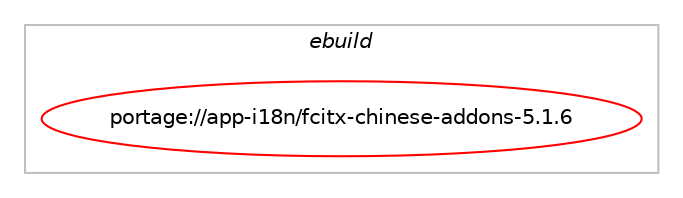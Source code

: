 digraph prolog {

# *************
# Graph options
# *************

newrank=true;
concentrate=true;
compound=true;
graph [rankdir=LR,fontname=Helvetica,fontsize=10,ranksep=1.5];#, ranksep=2.5, nodesep=0.2];
edge  [arrowhead=vee];
node  [fontname=Helvetica,fontsize=10];

# **********
# The ebuild
# **********

subgraph cluster_leftcol {
color=gray;
label=<<i>ebuild</i>>;
id [label="portage://app-i18n/fcitx-chinese-addons-5.1.6", color=red, width=4, href="../app-i18n/fcitx-chinese-addons-5.1.6.svg"];
}

# ****************
# The dependencies
# ****************

subgraph cluster_midcol {
color=gray;
label=<<i>dependencies</i>>;
subgraph cluster_compile {
fillcolor="#eeeeee";
style=filled;
label=<<i>compile</i>>;
# *** BEGIN UNKNOWN DEPENDENCY TYPE (TODO) ***
# id -> equal(use_conditional_group(positive,cloudpinyin,portage://app-i18n/fcitx-chinese-addons-5.1.6,[package_dependency(portage://app-i18n/fcitx-chinese-addons-5.1.6,install,no,net-misc,curl,none,[,,],[],[])]))
# *** END UNKNOWN DEPENDENCY TYPE (TODO) ***

# *** BEGIN UNKNOWN DEPENDENCY TYPE (TODO) ***
# id -> equal(use_conditional_group(positive,gui,portage://app-i18n/fcitx-chinese-addons-5.1.6,[use_conditional_group(positive,qt5,portage://app-i18n/fcitx-chinese-addons-5.1.6,[package_dependency(portage://app-i18n/fcitx-chinese-addons-5.1.6,install,no,dev-qt,qtconcurrent,none,[,,],[slot(5)],[]),package_dependency(portage://app-i18n/fcitx-chinese-addons-5.1.6,install,no,app-i18n,fcitx-qt,none,[,,],[slot(5)],[use(enable(qt5),none),use(disable(onlyplugin),none)]),use_conditional_group(positive,webengine,portage://app-i18n/fcitx-chinese-addons-5.1.6,[package_dependency(portage://app-i18n/fcitx-chinese-addons-5.1.6,install,no,dev-qt,qtwebengine,none,[,,],[slot(5)],[use(enable(widgets),none)])])]),use_conditional_group(positive,qt6,portage://app-i18n/fcitx-chinese-addons-5.1.6,[package_dependency(portage://app-i18n/fcitx-chinese-addons-5.1.6,install,no,dev-qt,qtbase,none,[,,],[slot(6)],[use(enable(concurrent),none)]),package_dependency(portage://app-i18n/fcitx-chinese-addons-5.1.6,install,no,app-i18n,fcitx-qt,none,[,,],[slot(5)],[use(enable(qt6),none),use(disable(onlyplugin),none)]),use_conditional_group(positive,webengine,portage://app-i18n/fcitx-chinese-addons-5.1.6,[package_dependency(portage://app-i18n/fcitx-chinese-addons-5.1.6,install,no,dev-qt,qtwebengine,none,[,,],[slot(6)],[use(enable(widgets),none)])])])]))
# *** END UNKNOWN DEPENDENCY TYPE (TODO) ***

# *** BEGIN UNKNOWN DEPENDENCY TYPE (TODO) ***
# id -> equal(use_conditional_group(positive,lua,portage://app-i18n/fcitx-chinese-addons-5.1.6,[package_dependency(portage://app-i18n/fcitx-chinese-addons-5.1.6,install,no,app-i18n,fcitx-lua,none,[,,],[slot(5)],[])]))
# *** END UNKNOWN DEPENDENCY TYPE (TODO) ***

# *** BEGIN UNKNOWN DEPENDENCY TYPE (TODO) ***
# id -> equal(use_conditional_group(positive,opencc,portage://app-i18n/fcitx-chinese-addons-5.1.6,[package_dependency(portage://app-i18n/fcitx-chinese-addons-5.1.6,install,no,app-i18n,opencc,none,[,,],any_same_slot,[])]))
# *** END UNKNOWN DEPENDENCY TYPE (TODO) ***

# *** BEGIN UNKNOWN DEPENDENCY TYPE (TODO) ***
# id -> equal(package_dependency(portage://app-i18n/fcitx-chinese-addons-5.1.6,install,no,app-i18n,fcitx,greaterequal,[5.1.9,,,5.1.9],[slot(5)],[]))
# *** END UNKNOWN DEPENDENCY TYPE (TODO) ***

# *** BEGIN UNKNOWN DEPENDENCY TYPE (TODO) ***
# id -> equal(package_dependency(portage://app-i18n/fcitx-chinese-addons-5.1.6,install,no,app-i18n,libime,greaterequal,[1.1.7,,,1.1.7],[slot(5)],[use(optenable(data),none)]))
# *** END UNKNOWN DEPENDENCY TYPE (TODO) ***

# *** BEGIN UNKNOWN DEPENDENCY TYPE (TODO) ***
# id -> equal(package_dependency(portage://app-i18n/fcitx-chinese-addons-5.1.6,install,no,dev-libs,boost,greaterequal,[1.61,,,1.61],any_same_slot,[]))
# *** END UNKNOWN DEPENDENCY TYPE (TODO) ***

}
subgraph cluster_compileandrun {
fillcolor="#eeeeee";
style=filled;
label=<<i>compile and run</i>>;
}
subgraph cluster_run {
fillcolor="#eeeeee";
style=filled;
label=<<i>run</i>>;
# *** BEGIN UNKNOWN DEPENDENCY TYPE (TODO) ***
# id -> equal(use_conditional_group(positive,cloudpinyin,portage://app-i18n/fcitx-chinese-addons-5.1.6,[package_dependency(portage://app-i18n/fcitx-chinese-addons-5.1.6,run,no,net-misc,curl,none,[,,],[],[])]))
# *** END UNKNOWN DEPENDENCY TYPE (TODO) ***

# *** BEGIN UNKNOWN DEPENDENCY TYPE (TODO) ***
# id -> equal(use_conditional_group(positive,gui,portage://app-i18n/fcitx-chinese-addons-5.1.6,[use_conditional_group(positive,qt5,portage://app-i18n/fcitx-chinese-addons-5.1.6,[package_dependency(portage://app-i18n/fcitx-chinese-addons-5.1.6,run,no,dev-qt,qtconcurrent,none,[,,],[slot(5)],[]),package_dependency(portage://app-i18n/fcitx-chinese-addons-5.1.6,run,no,app-i18n,fcitx-qt,none,[,,],[slot(5)],[use(enable(qt5),none),use(disable(onlyplugin),none)]),use_conditional_group(positive,webengine,portage://app-i18n/fcitx-chinese-addons-5.1.6,[package_dependency(portage://app-i18n/fcitx-chinese-addons-5.1.6,run,no,dev-qt,qtwebengine,none,[,,],[slot(5)],[use(enable(widgets),none)])])]),use_conditional_group(positive,qt6,portage://app-i18n/fcitx-chinese-addons-5.1.6,[package_dependency(portage://app-i18n/fcitx-chinese-addons-5.1.6,run,no,dev-qt,qtbase,none,[,,],[slot(6)],[use(enable(concurrent),none)]),package_dependency(portage://app-i18n/fcitx-chinese-addons-5.1.6,run,no,app-i18n,fcitx-qt,none,[,,],[slot(5)],[use(enable(qt6),none),use(disable(onlyplugin),none)]),use_conditional_group(positive,webengine,portage://app-i18n/fcitx-chinese-addons-5.1.6,[package_dependency(portage://app-i18n/fcitx-chinese-addons-5.1.6,run,no,dev-qt,qtwebengine,none,[,,],[slot(6)],[use(enable(widgets),none)])])])]))
# *** END UNKNOWN DEPENDENCY TYPE (TODO) ***

# *** BEGIN UNKNOWN DEPENDENCY TYPE (TODO) ***
# id -> equal(use_conditional_group(positive,lua,portage://app-i18n/fcitx-chinese-addons-5.1.6,[package_dependency(portage://app-i18n/fcitx-chinese-addons-5.1.6,run,no,app-i18n,fcitx-lua,none,[,,],[slot(5)],[])]))
# *** END UNKNOWN DEPENDENCY TYPE (TODO) ***

# *** BEGIN UNKNOWN DEPENDENCY TYPE (TODO) ***
# id -> equal(use_conditional_group(positive,opencc,portage://app-i18n/fcitx-chinese-addons-5.1.6,[package_dependency(portage://app-i18n/fcitx-chinese-addons-5.1.6,run,no,app-i18n,opencc,none,[,,],any_same_slot,[])]))
# *** END UNKNOWN DEPENDENCY TYPE (TODO) ***

# *** BEGIN UNKNOWN DEPENDENCY TYPE (TODO) ***
# id -> equal(package_dependency(portage://app-i18n/fcitx-chinese-addons-5.1.6,run,no,app-i18n,fcitx,greaterequal,[5.1.9,,,5.1.9],[slot(5)],[]))
# *** END UNKNOWN DEPENDENCY TYPE (TODO) ***

# *** BEGIN UNKNOWN DEPENDENCY TYPE (TODO) ***
# id -> equal(package_dependency(portage://app-i18n/fcitx-chinese-addons-5.1.6,run,no,app-i18n,libime,greaterequal,[1.1.7,,,1.1.7],[slot(5)],[use(optenable(data),none)]))
# *** END UNKNOWN DEPENDENCY TYPE (TODO) ***

# *** BEGIN UNKNOWN DEPENDENCY TYPE (TODO) ***
# id -> equal(package_dependency(portage://app-i18n/fcitx-chinese-addons-5.1.6,run,no,dev-libs,boost,greaterequal,[1.61,,,1.61],any_same_slot,[]))
# *** END UNKNOWN DEPENDENCY TYPE (TODO) ***

}
}

# **************
# The candidates
# **************

subgraph cluster_choices {
rank=same;
color=gray;
label=<<i>candidates</i>>;

}

}
